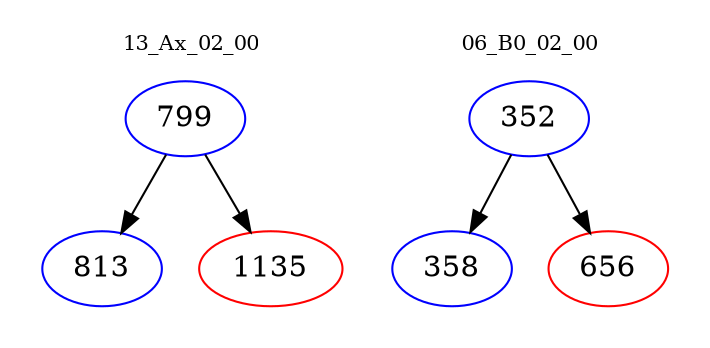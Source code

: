 digraph{
subgraph cluster_0 {
color = white
label = "13_Ax_02_00";
fontsize=10;
T0_799 [label="799", color="blue"]
T0_799 -> T0_813 [color="black"]
T0_813 [label="813", color="blue"]
T0_799 -> T0_1135 [color="black"]
T0_1135 [label="1135", color="red"]
}
subgraph cluster_1 {
color = white
label = "06_B0_02_00";
fontsize=10;
T1_352 [label="352", color="blue"]
T1_352 -> T1_358 [color="black"]
T1_358 [label="358", color="blue"]
T1_352 -> T1_656 [color="black"]
T1_656 [label="656", color="red"]
}
}

